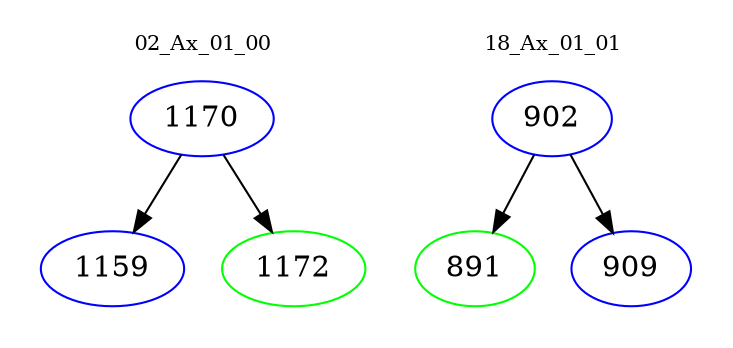 digraph{
subgraph cluster_0 {
color = white
label = "02_Ax_01_00";
fontsize=10;
T0_1170 [label="1170", color="blue"]
T0_1170 -> T0_1159 [color="black"]
T0_1159 [label="1159", color="blue"]
T0_1170 -> T0_1172 [color="black"]
T0_1172 [label="1172", color="green"]
}
subgraph cluster_1 {
color = white
label = "18_Ax_01_01";
fontsize=10;
T1_902 [label="902", color="blue"]
T1_902 -> T1_891 [color="black"]
T1_891 [label="891", color="green"]
T1_902 -> T1_909 [color="black"]
T1_909 [label="909", color="blue"]
}
}

